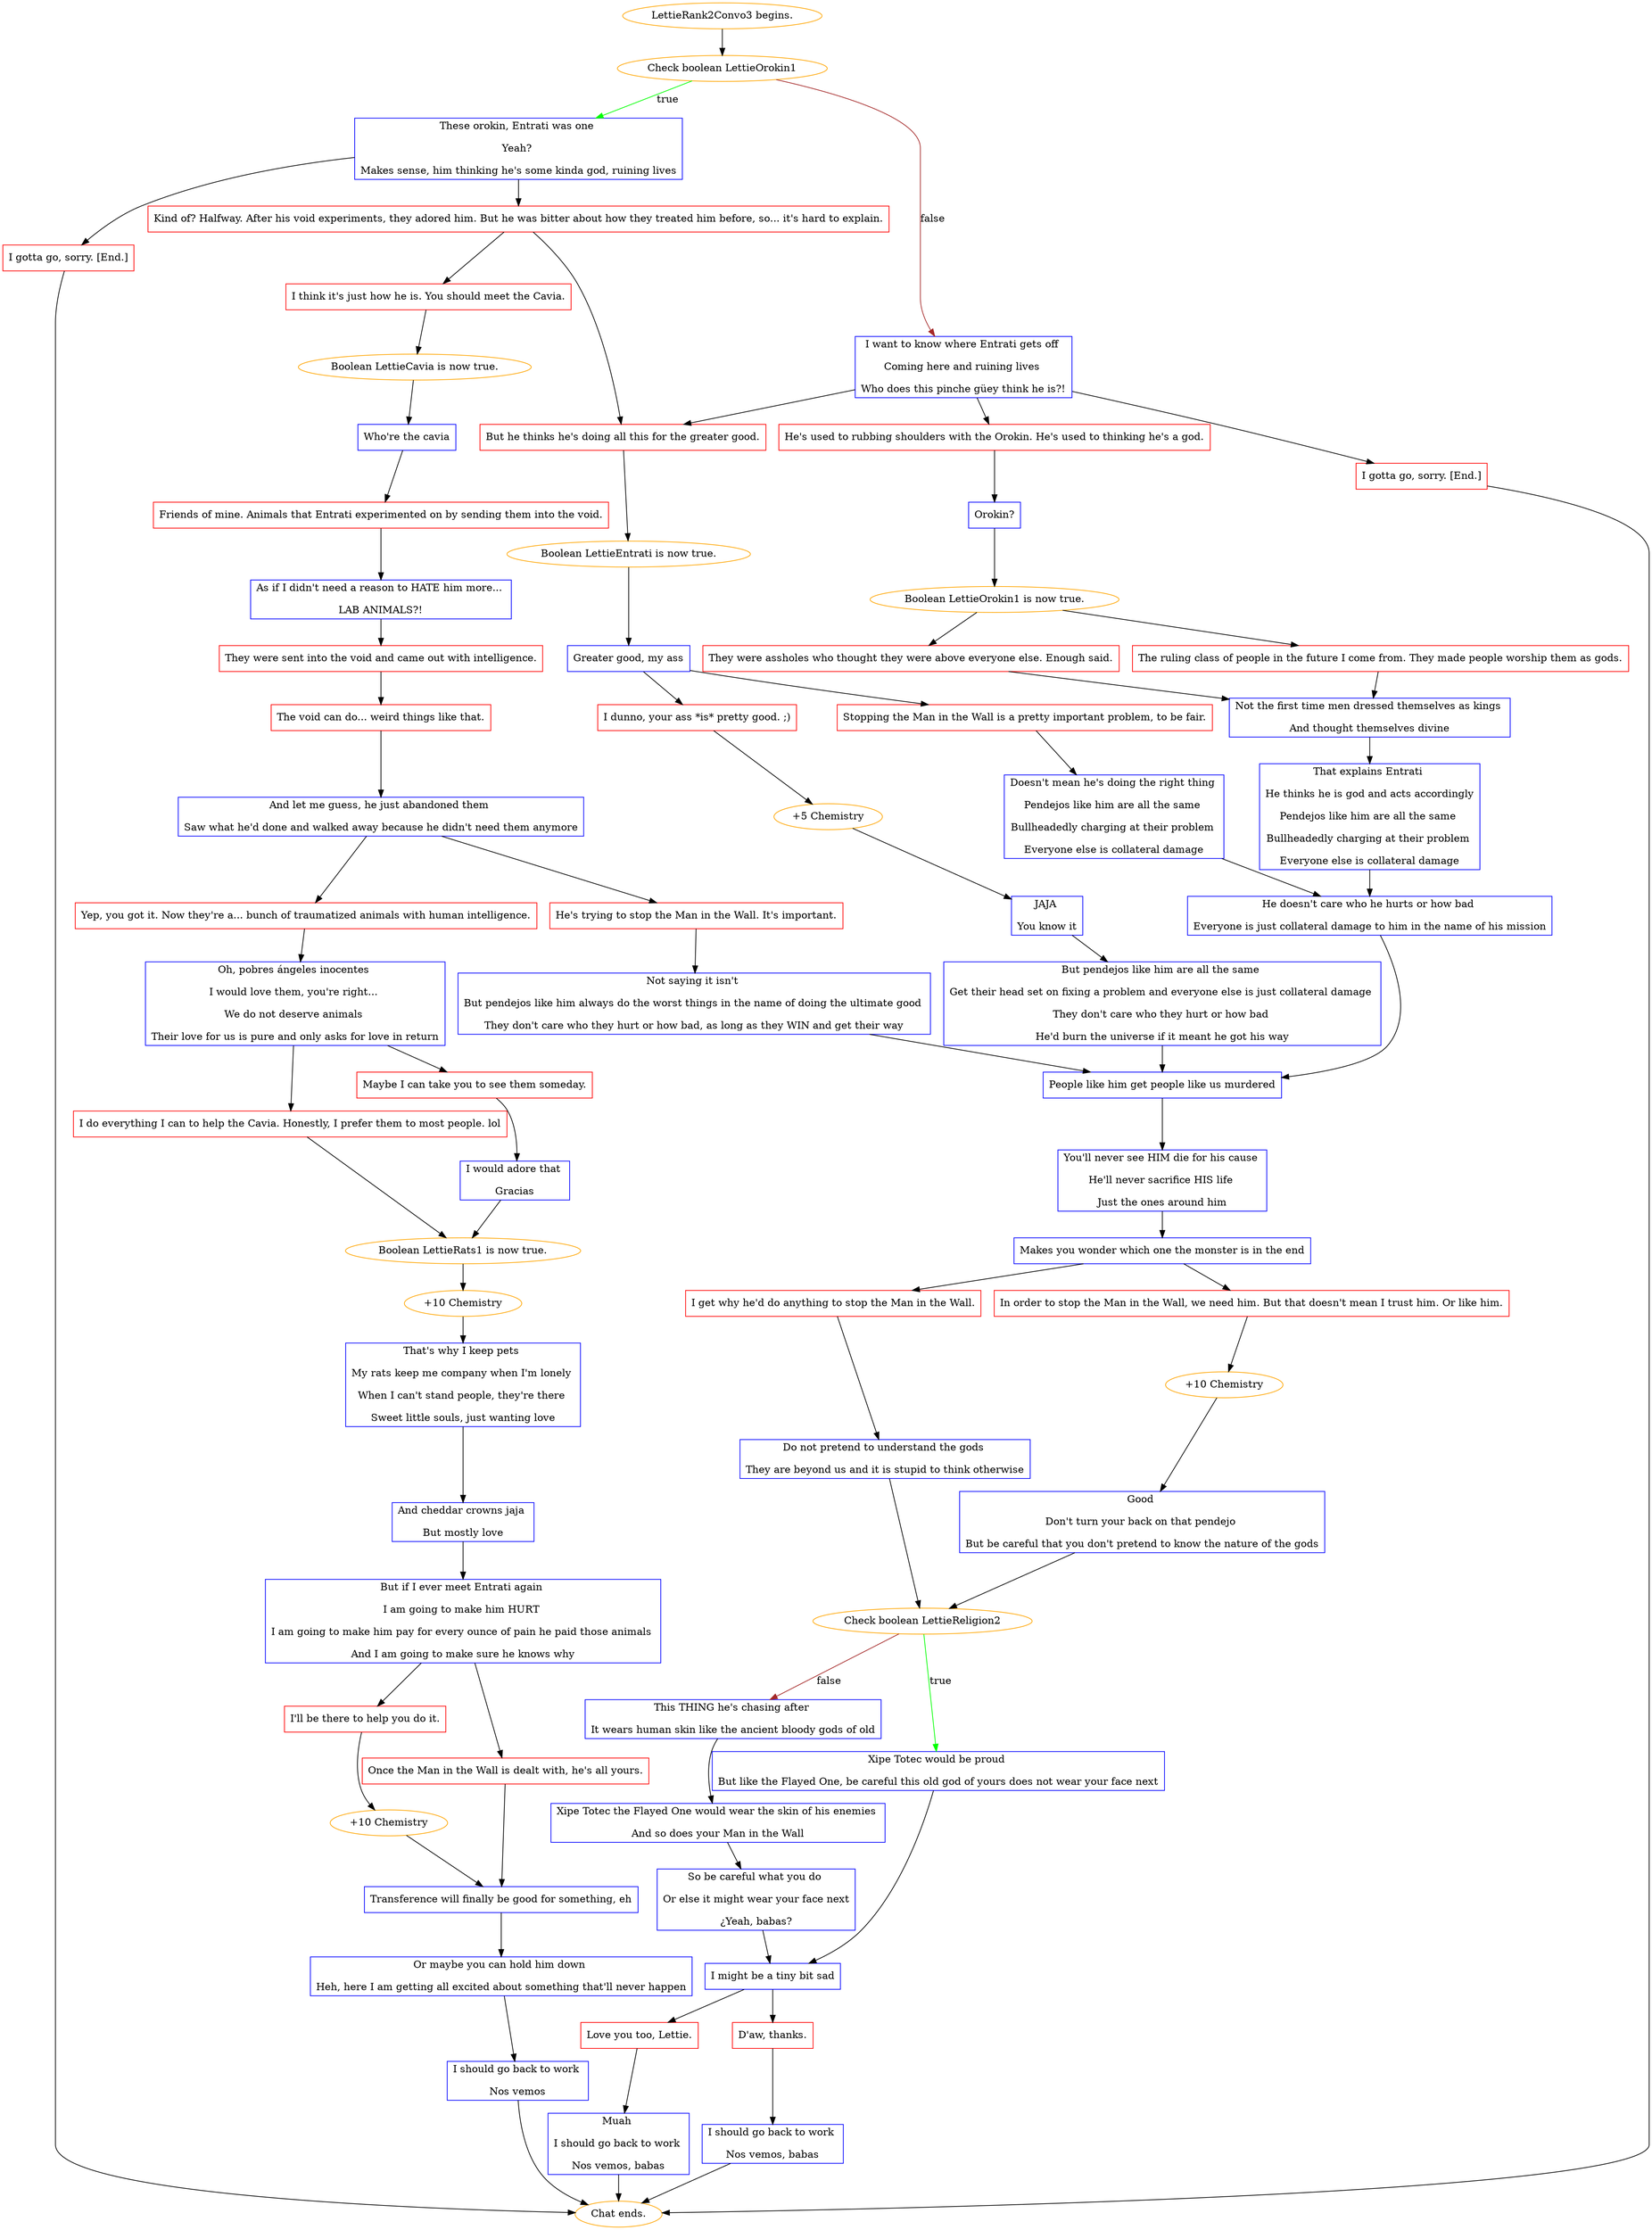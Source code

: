 digraph {
	"LettieRank2Convo3 begins." [color=orange];
		"LettieRank2Convo3 begins." -> 353;
	353 [label="Check boolean LettieOrokin1",color=orange];
		353 -> 354 [label=true,color=green];
		353 -> 355 [label=false,color=brown];
	354 [label="These orokin, Entrati was one 
Yeah? 
Makes sense, him thinking he's some kinda god, ruining lives",shape=box,color=blue];
		354 -> 356;
		354 -> 357;
	355 [label="I want to know where Entrati gets off 
Coming here and ruining lives 
Who does this pinche güey think he is?!",shape=box,color=blue];
		355 -> 360;
		355 -> 361;
		355 -> 362;
	356 [label="Kind of? Halfway. After his void experiments, they adored him. But he was bitter about how they treated him before, so... it's hard to explain.",shape=box,color=red];
		356 -> 359;
		356 -> 360;
	357 [label="I gotta go, sorry. [End.]",shape=box,color=red];
		357 -> "Chat ends.";
	360 [label="But he thinks he's doing all this for the greater good.",shape=box,color=red];
		360 -> 367;
	361 [label="He's used to rubbing shoulders with the Orokin. He's used to thinking he's a god.",shape=box,color=red];
		361 -> 364;
	362 [label="I gotta go, sorry. [End.]",shape=box,color=red];
		362 -> "Chat ends.";
	359 [label="I think it's just how he is. You should meet the Cavia.",shape=box,color=red];
		359 -> 366;
	"Chat ends." [color=orange];
	367 [label="Boolean LettieEntrati is now true.",color=orange];
		367 -> 369;
	364 [label="Orokin?",shape=box,color=blue];
		364 -> 365;
	366 [label="Boolean LettieCavia is now true.",color=orange];
		366 -> 368;
	369 [label="Greater good, my ass",shape=box,color=blue];
		369 -> 371;
		369 -> 372;
	365 [label="Boolean LettieOrokin1 is now true.",color=orange];
		365 -> 373;
		365 -> 374;
	368 [label="Who're the cavia",shape=box,color=blue];
		368 -> 370;
	371 [label="I dunno, your ass *is* pretty good. ;)",shape=box,color=red];
		371 -> 375;
	372 [label="Stopping the Man in the Wall is a pretty important problem, to be fair.",shape=box,color=red];
		372 -> 377;
	373 [label="The ruling class of people in the future I come from. They made people worship them as gods.",shape=box,color=red];
		373 -> 378;
	374 [label="They were assholes who thought they were above everyone else. Enough said.",shape=box,color=red];
		374 -> 378;
	370 [label="Friends of mine. Animals that Entrati experimented on by sending them into the void.",shape=box,color=red];
		370 -> 376;
	375 [label="+5 Chemistry",color=orange];
		375 -> 380;
	377 [label="Doesn't mean he's doing the right thing 
Pendejos like him are all the same 
Bullheadedly charging at their problem 
Everyone else is collateral damage",shape=box,color=blue];
		377 -> 385;
	378 [label="Not the first time men dressed themselves as kings 
And thought themselves divine",shape=box,color=blue];
		378 -> 382;
	376 [label="As if I didn't need a reason to HATE him more... 
LAB ANIMALS?!",shape=box,color=blue];
		376 -> 379;
	380 [label="JAJA 
You know it",shape=box,color=blue];
		380 -> 381;
	385 [label="He doesn't care who he hurts or how bad 
Everyone is just collateral damage to him in the name of his mission",shape=box,color=blue];
		385 -> 390;
	382 [label="That explains Entrati 
He thinks he is god and acts accordingly
Pendejos like him are all the same 
Bullheadedly charging at their problem 
Everyone else is collateral damage",shape=box,color=blue];
		382 -> 385;
	379 [label="They were sent into the void and came out with intelligence.",shape=box,color=red];
		379 -> 383;
	381 [label="But pendejos like him are all the same 
Get their head set on fixing a problem and everyone else is just collateral damage 
They don't care who they hurt or how bad 
He'd burn the universe if it meant he got his way",shape=box,color=blue];
		381 -> 390;
	390 [label="People like him get people like us murdered",shape=box,color=blue];
		390 -> 394;
	383 [label="The void can do... weird things like that.",shape=box,color=red];
		383 -> 384;
	394 [label="You'll never see HIM die for his cause 
He'll never sacrifice HIS life 
Just the ones around him",shape=box,color=blue];
		394 -> 396;
	384 [label="And let me guess, he just abandoned them 
Saw what he'd done and walked away because he didn't need them anymore",shape=box,color=blue];
		384 -> 386;
		384 -> 387;
	396 [label="Makes you wonder which one the monster is in the end",shape=box,color=blue];
		396 -> 397;
		396 -> 398;
	386 [label="Yep, you got it. Now they're a... bunch of traumatized animals with human intelligence.",shape=box,color=red];
		386 -> 388;
	387 [label="He's trying to stop the Man in the Wall. It's important.",shape=box,color=red];
		387 -> 389;
	397 [label="I get why he'd do anything to stop the Man in the Wall.",shape=box,color=red];
		397 -> 402;
	398 [label="In order to stop the Man in the Wall, we need him. But that doesn't mean I trust him. Or like him.",shape=box,color=red];
		398 -> 401;
	388 [label="Oh, pobres ángeles inocentes 
I would love them, you're right... 
We do not deserve animals 
Their love for us is pure and only asks for love in return",shape=box,color=blue];
		388 -> 391;
		388 -> 392;
	389 [label="Not saying it isn't 
But pendejos like him always do the worst things in the name of doing the ultimate good 
They don't care who they hurt or how bad, as long as they WIN and get their way",shape=box,color=blue];
		389 -> 390;
	402 [label="Do not pretend to understand the gods 
They are beyond us and it is stupid to think otherwise",shape=box,color=blue];
		402 -> 404;
	401 [label="+10 Chemistry",color=orange];
		401 -> 403;
	391 [label="I do everything I can to help the Cavia. Honestly, I prefer them to most people. lol",shape=box,color=red];
		391 -> 399;
	392 [label="Maybe I can take you to see them someday.",shape=box,color=red];
		392 -> 393;
	404 [label="Check boolean LettieReligion2",color=orange];
		404 -> 409 [label=true,color=green];
		404 -> 410 [label=false,color=brown];
	403 [label="Good 
Don't turn your back on that pendejo 
But be careful that you don't pretend to know the nature of the gods",shape=box,color=blue];
		403 -> 404;
	399 [label="Boolean LettieRats1 is now true.",color=orange];
		399 -> 395;
	393 [label="I would adore that 
Gracias",shape=box,color=blue];
		393 -> 399;
	409 [label="Xipe Totec would be proud 
But like the Flayed One, be careful this old god of yours does not wear your face next",shape=box,color=blue];
		409 -> 419;
	410 [label="This THING he's chasing after 
It wears human skin like the ancient bloody gods of old",shape=box,color=blue];
		410 -> 411;
	395 [label="+10 Chemistry",color=orange];
		395 -> 400;
	419 [label="I might be a tiny bit sad",shape=box,color=blue];
		419 -> 420;
		419 -> 421;
	411 [label="Xipe Totec the Flayed One would wear the skin of his enemies 
And so does your Man in the Wall",shape=box,color=blue];
		411 -> 414;
	400 [label="That's why I keep pets 
My rats keep me company when I'm lonely 
When I can't stand people, they're there 
Sweet little souls, just wanting love",shape=box,color=blue];
		400 -> 405;
	420 [label="D'aw, thanks.",shape=box,color=red];
		420 -> j3236894408;
	421 [label="Love you too, Lettie.",shape=box,color=red];
		421 -> j3351080524;
	414 [label="So be careful what you do 
Or else it might wear your face next
¿Yeah, babas?",shape=box,color=blue];
		414 -> 419;
	405 [label="And cheddar crowns jaja 
But mostly love",shape=box,color=blue];
		405 -> 406;
	j3236894408 [label="I should go back to work 
Nos vemos, babas",shape=box,color=blue];
		j3236894408 -> "Chat ends.";
	j3351080524 [label="Muah 
I should go back to work 
Nos vemos, babas",shape=box,color=blue];
		j3351080524 -> "Chat ends.";
	406 [label="But if I ever meet Entrati again 
I am going to make him HURT 
I am going to make him pay for every ounce of pain he paid those animals 
And I am going to make sure he knows why",shape=box,color=blue];
		406 -> 407;
		406 -> 408;
	407 [label="I'll be there to help you do it.",shape=box,color=red];
		407 -> j447044325;
	408 [label="Once the Man in the Wall is dealt with, he's all yours.",shape=box,color=red];
		408 -> j2718351758;
	j447044325 [label="+10 Chemistry",color=orange];
		j447044325 -> j2718351758;
	j2718351758 [label="Transference will finally be good for something, eh",shape=box,color=blue];
		j2718351758 -> j739320772;
	j739320772 [label="Or maybe you can hold him down 
Heh, here I am getting all excited about something that'll never happen",shape=box,color=blue];
		j739320772 -> j677666567;
	j677666567 [label="I should go back to work 
Nos vemos",shape=box,color=blue];
		j677666567 -> "Chat ends.";
}